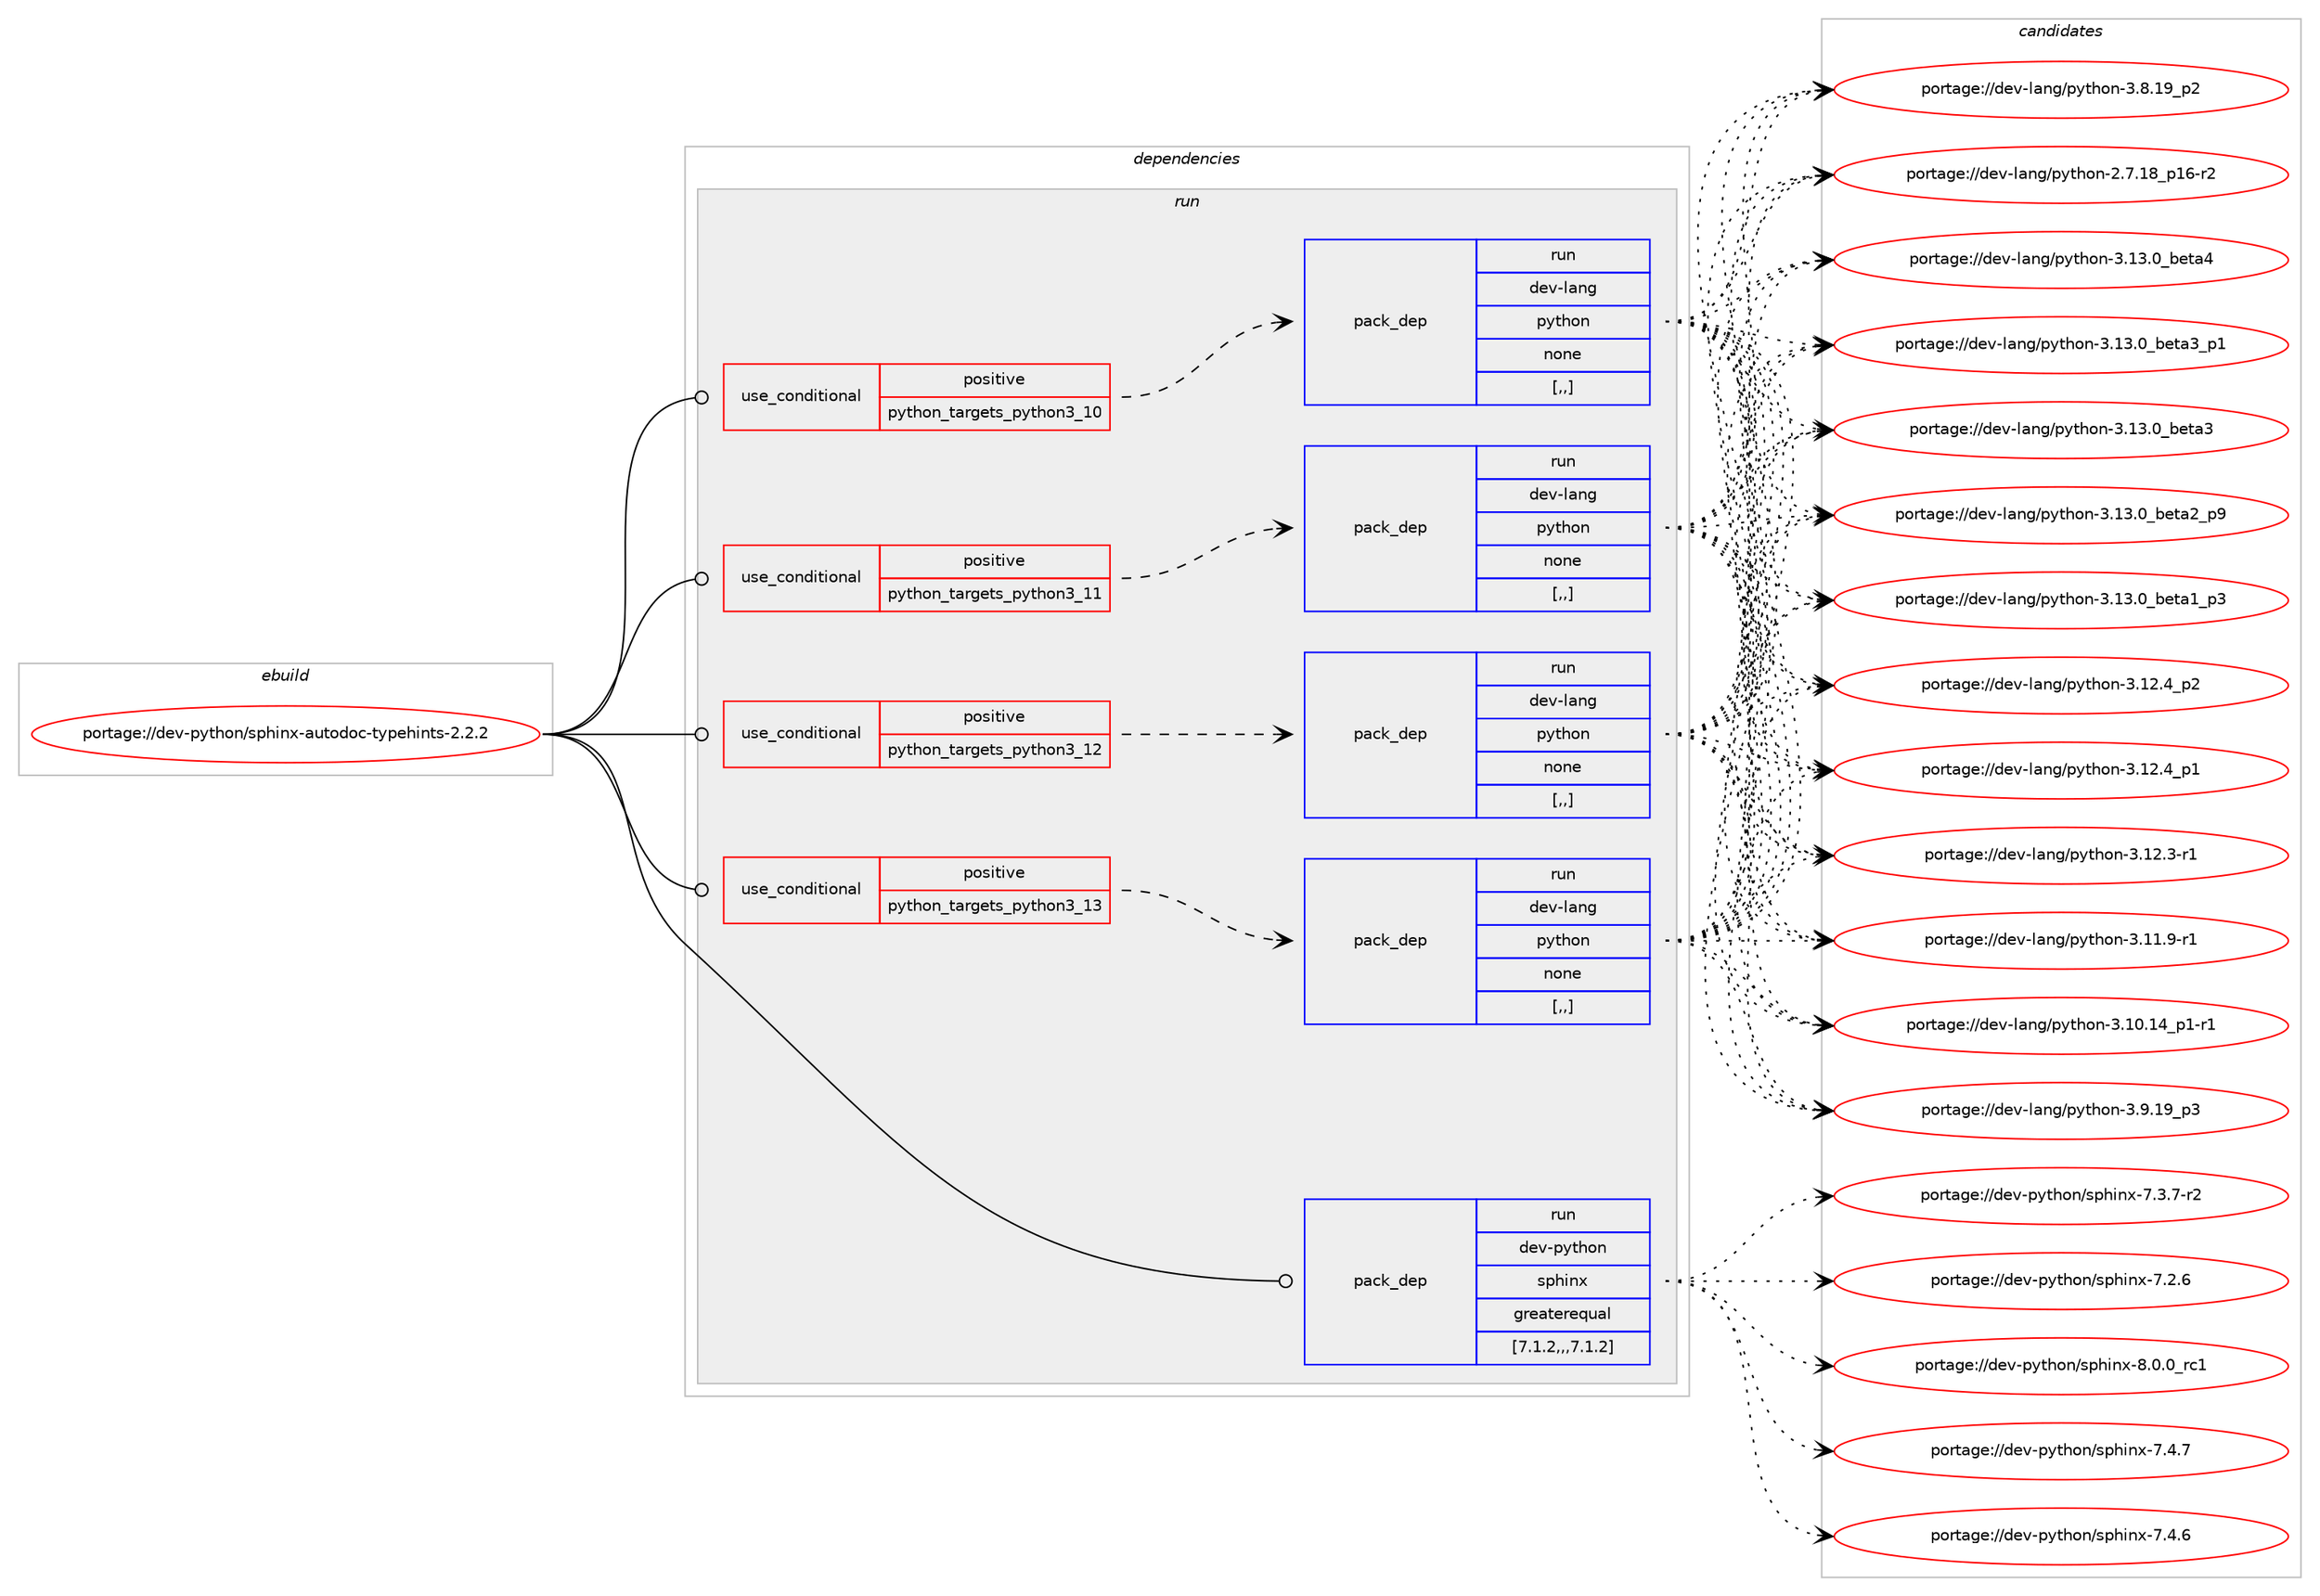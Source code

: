 digraph prolog {

# *************
# Graph options
# *************

newrank=true;
concentrate=true;
compound=true;
graph [rankdir=LR,fontname=Helvetica,fontsize=10,ranksep=1.5];#, ranksep=2.5, nodesep=0.2];
edge  [arrowhead=vee];
node  [fontname=Helvetica,fontsize=10];

# **********
# The ebuild
# **********

subgraph cluster_leftcol {
color=gray;
label=<<i>ebuild</i>>;
id [label="portage://dev-python/sphinx-autodoc-typehints-2.2.2", color=red, width=4, href="../dev-python/sphinx-autodoc-typehints-2.2.2.svg"];
}

# ****************
# The dependencies
# ****************

subgraph cluster_midcol {
color=gray;
label=<<i>dependencies</i>>;
subgraph cluster_compile {
fillcolor="#eeeeee";
style=filled;
label=<<i>compile</i>>;
}
subgraph cluster_compileandrun {
fillcolor="#eeeeee";
style=filled;
label=<<i>compile and run</i>>;
}
subgraph cluster_run {
fillcolor="#eeeeee";
style=filled;
label=<<i>run</i>>;
subgraph cond39828 {
dependency164097 [label=<<TABLE BORDER="0" CELLBORDER="1" CELLSPACING="0" CELLPADDING="4"><TR><TD ROWSPAN="3" CELLPADDING="10">use_conditional</TD></TR><TR><TD>positive</TD></TR><TR><TD>python_targets_python3_10</TD></TR></TABLE>>, shape=none, color=red];
subgraph pack122997 {
dependency164098 [label=<<TABLE BORDER="0" CELLBORDER="1" CELLSPACING="0" CELLPADDING="4" WIDTH="220"><TR><TD ROWSPAN="6" CELLPADDING="30">pack_dep</TD></TR><TR><TD WIDTH="110">run</TD></TR><TR><TD>dev-lang</TD></TR><TR><TD>python</TD></TR><TR><TD>none</TD></TR><TR><TD>[,,]</TD></TR></TABLE>>, shape=none, color=blue];
}
dependency164097:e -> dependency164098:w [weight=20,style="dashed",arrowhead="vee"];
}
id:e -> dependency164097:w [weight=20,style="solid",arrowhead="odot"];
subgraph cond39829 {
dependency164099 [label=<<TABLE BORDER="0" CELLBORDER="1" CELLSPACING="0" CELLPADDING="4"><TR><TD ROWSPAN="3" CELLPADDING="10">use_conditional</TD></TR><TR><TD>positive</TD></TR><TR><TD>python_targets_python3_11</TD></TR></TABLE>>, shape=none, color=red];
subgraph pack122998 {
dependency164100 [label=<<TABLE BORDER="0" CELLBORDER="1" CELLSPACING="0" CELLPADDING="4" WIDTH="220"><TR><TD ROWSPAN="6" CELLPADDING="30">pack_dep</TD></TR><TR><TD WIDTH="110">run</TD></TR><TR><TD>dev-lang</TD></TR><TR><TD>python</TD></TR><TR><TD>none</TD></TR><TR><TD>[,,]</TD></TR></TABLE>>, shape=none, color=blue];
}
dependency164099:e -> dependency164100:w [weight=20,style="dashed",arrowhead="vee"];
}
id:e -> dependency164099:w [weight=20,style="solid",arrowhead="odot"];
subgraph cond39830 {
dependency164101 [label=<<TABLE BORDER="0" CELLBORDER="1" CELLSPACING="0" CELLPADDING="4"><TR><TD ROWSPAN="3" CELLPADDING="10">use_conditional</TD></TR><TR><TD>positive</TD></TR><TR><TD>python_targets_python3_12</TD></TR></TABLE>>, shape=none, color=red];
subgraph pack122999 {
dependency164102 [label=<<TABLE BORDER="0" CELLBORDER="1" CELLSPACING="0" CELLPADDING="4" WIDTH="220"><TR><TD ROWSPAN="6" CELLPADDING="30">pack_dep</TD></TR><TR><TD WIDTH="110">run</TD></TR><TR><TD>dev-lang</TD></TR><TR><TD>python</TD></TR><TR><TD>none</TD></TR><TR><TD>[,,]</TD></TR></TABLE>>, shape=none, color=blue];
}
dependency164101:e -> dependency164102:w [weight=20,style="dashed",arrowhead="vee"];
}
id:e -> dependency164101:w [weight=20,style="solid",arrowhead="odot"];
subgraph cond39831 {
dependency164103 [label=<<TABLE BORDER="0" CELLBORDER="1" CELLSPACING="0" CELLPADDING="4"><TR><TD ROWSPAN="3" CELLPADDING="10">use_conditional</TD></TR><TR><TD>positive</TD></TR><TR><TD>python_targets_python3_13</TD></TR></TABLE>>, shape=none, color=red];
subgraph pack123000 {
dependency164104 [label=<<TABLE BORDER="0" CELLBORDER="1" CELLSPACING="0" CELLPADDING="4" WIDTH="220"><TR><TD ROWSPAN="6" CELLPADDING="30">pack_dep</TD></TR><TR><TD WIDTH="110">run</TD></TR><TR><TD>dev-lang</TD></TR><TR><TD>python</TD></TR><TR><TD>none</TD></TR><TR><TD>[,,]</TD></TR></TABLE>>, shape=none, color=blue];
}
dependency164103:e -> dependency164104:w [weight=20,style="dashed",arrowhead="vee"];
}
id:e -> dependency164103:w [weight=20,style="solid",arrowhead="odot"];
subgraph pack123001 {
dependency164105 [label=<<TABLE BORDER="0" CELLBORDER="1" CELLSPACING="0" CELLPADDING="4" WIDTH="220"><TR><TD ROWSPAN="6" CELLPADDING="30">pack_dep</TD></TR><TR><TD WIDTH="110">run</TD></TR><TR><TD>dev-python</TD></TR><TR><TD>sphinx</TD></TR><TR><TD>greaterequal</TD></TR><TR><TD>[7.1.2,,,7.1.2]</TD></TR></TABLE>>, shape=none, color=blue];
}
id:e -> dependency164105:w [weight=20,style="solid",arrowhead="odot"];
}
}

# **************
# The candidates
# **************

subgraph cluster_choices {
rank=same;
color=gray;
label=<<i>candidates</i>>;

subgraph choice122997 {
color=black;
nodesep=1;
choice1001011184510897110103471121211161041111104551464951464895981011169752 [label="portage://dev-lang/python-3.13.0_beta4", color=red, width=4,href="../dev-lang/python-3.13.0_beta4.svg"];
choice10010111845108971101034711212111610411111045514649514648959810111697519511249 [label="portage://dev-lang/python-3.13.0_beta3_p1", color=red, width=4,href="../dev-lang/python-3.13.0_beta3_p1.svg"];
choice1001011184510897110103471121211161041111104551464951464895981011169751 [label="portage://dev-lang/python-3.13.0_beta3", color=red, width=4,href="../dev-lang/python-3.13.0_beta3.svg"];
choice10010111845108971101034711212111610411111045514649514648959810111697509511257 [label="portage://dev-lang/python-3.13.0_beta2_p9", color=red, width=4,href="../dev-lang/python-3.13.0_beta2_p9.svg"];
choice10010111845108971101034711212111610411111045514649514648959810111697499511251 [label="portage://dev-lang/python-3.13.0_beta1_p3", color=red, width=4,href="../dev-lang/python-3.13.0_beta1_p3.svg"];
choice100101118451089711010347112121116104111110455146495046529511250 [label="portage://dev-lang/python-3.12.4_p2", color=red, width=4,href="../dev-lang/python-3.12.4_p2.svg"];
choice100101118451089711010347112121116104111110455146495046529511249 [label="portage://dev-lang/python-3.12.4_p1", color=red, width=4,href="../dev-lang/python-3.12.4_p1.svg"];
choice100101118451089711010347112121116104111110455146495046514511449 [label="portage://dev-lang/python-3.12.3-r1", color=red, width=4,href="../dev-lang/python-3.12.3-r1.svg"];
choice100101118451089711010347112121116104111110455146494946574511449 [label="portage://dev-lang/python-3.11.9-r1", color=red, width=4,href="../dev-lang/python-3.11.9-r1.svg"];
choice100101118451089711010347112121116104111110455146494846495295112494511449 [label="portage://dev-lang/python-3.10.14_p1-r1", color=red, width=4,href="../dev-lang/python-3.10.14_p1-r1.svg"];
choice100101118451089711010347112121116104111110455146574649579511251 [label="portage://dev-lang/python-3.9.19_p3", color=red, width=4,href="../dev-lang/python-3.9.19_p3.svg"];
choice100101118451089711010347112121116104111110455146564649579511250 [label="portage://dev-lang/python-3.8.19_p2", color=red, width=4,href="../dev-lang/python-3.8.19_p2.svg"];
choice100101118451089711010347112121116104111110455046554649569511249544511450 [label="portage://dev-lang/python-2.7.18_p16-r2", color=red, width=4,href="../dev-lang/python-2.7.18_p16-r2.svg"];
dependency164098:e -> choice1001011184510897110103471121211161041111104551464951464895981011169752:w [style=dotted,weight="100"];
dependency164098:e -> choice10010111845108971101034711212111610411111045514649514648959810111697519511249:w [style=dotted,weight="100"];
dependency164098:e -> choice1001011184510897110103471121211161041111104551464951464895981011169751:w [style=dotted,weight="100"];
dependency164098:e -> choice10010111845108971101034711212111610411111045514649514648959810111697509511257:w [style=dotted,weight="100"];
dependency164098:e -> choice10010111845108971101034711212111610411111045514649514648959810111697499511251:w [style=dotted,weight="100"];
dependency164098:e -> choice100101118451089711010347112121116104111110455146495046529511250:w [style=dotted,weight="100"];
dependency164098:e -> choice100101118451089711010347112121116104111110455146495046529511249:w [style=dotted,weight="100"];
dependency164098:e -> choice100101118451089711010347112121116104111110455146495046514511449:w [style=dotted,weight="100"];
dependency164098:e -> choice100101118451089711010347112121116104111110455146494946574511449:w [style=dotted,weight="100"];
dependency164098:e -> choice100101118451089711010347112121116104111110455146494846495295112494511449:w [style=dotted,weight="100"];
dependency164098:e -> choice100101118451089711010347112121116104111110455146574649579511251:w [style=dotted,weight="100"];
dependency164098:e -> choice100101118451089711010347112121116104111110455146564649579511250:w [style=dotted,weight="100"];
dependency164098:e -> choice100101118451089711010347112121116104111110455046554649569511249544511450:w [style=dotted,weight="100"];
}
subgraph choice122998 {
color=black;
nodesep=1;
choice1001011184510897110103471121211161041111104551464951464895981011169752 [label="portage://dev-lang/python-3.13.0_beta4", color=red, width=4,href="../dev-lang/python-3.13.0_beta4.svg"];
choice10010111845108971101034711212111610411111045514649514648959810111697519511249 [label="portage://dev-lang/python-3.13.0_beta3_p1", color=red, width=4,href="../dev-lang/python-3.13.0_beta3_p1.svg"];
choice1001011184510897110103471121211161041111104551464951464895981011169751 [label="portage://dev-lang/python-3.13.0_beta3", color=red, width=4,href="../dev-lang/python-3.13.0_beta3.svg"];
choice10010111845108971101034711212111610411111045514649514648959810111697509511257 [label="portage://dev-lang/python-3.13.0_beta2_p9", color=red, width=4,href="../dev-lang/python-3.13.0_beta2_p9.svg"];
choice10010111845108971101034711212111610411111045514649514648959810111697499511251 [label="portage://dev-lang/python-3.13.0_beta1_p3", color=red, width=4,href="../dev-lang/python-3.13.0_beta1_p3.svg"];
choice100101118451089711010347112121116104111110455146495046529511250 [label="portage://dev-lang/python-3.12.4_p2", color=red, width=4,href="../dev-lang/python-3.12.4_p2.svg"];
choice100101118451089711010347112121116104111110455146495046529511249 [label="portage://dev-lang/python-3.12.4_p1", color=red, width=4,href="../dev-lang/python-3.12.4_p1.svg"];
choice100101118451089711010347112121116104111110455146495046514511449 [label="portage://dev-lang/python-3.12.3-r1", color=red, width=4,href="../dev-lang/python-3.12.3-r1.svg"];
choice100101118451089711010347112121116104111110455146494946574511449 [label="portage://dev-lang/python-3.11.9-r1", color=red, width=4,href="../dev-lang/python-3.11.9-r1.svg"];
choice100101118451089711010347112121116104111110455146494846495295112494511449 [label="portage://dev-lang/python-3.10.14_p1-r1", color=red, width=4,href="../dev-lang/python-3.10.14_p1-r1.svg"];
choice100101118451089711010347112121116104111110455146574649579511251 [label="portage://dev-lang/python-3.9.19_p3", color=red, width=4,href="../dev-lang/python-3.9.19_p3.svg"];
choice100101118451089711010347112121116104111110455146564649579511250 [label="portage://dev-lang/python-3.8.19_p2", color=red, width=4,href="../dev-lang/python-3.8.19_p2.svg"];
choice100101118451089711010347112121116104111110455046554649569511249544511450 [label="portage://dev-lang/python-2.7.18_p16-r2", color=red, width=4,href="../dev-lang/python-2.7.18_p16-r2.svg"];
dependency164100:e -> choice1001011184510897110103471121211161041111104551464951464895981011169752:w [style=dotted,weight="100"];
dependency164100:e -> choice10010111845108971101034711212111610411111045514649514648959810111697519511249:w [style=dotted,weight="100"];
dependency164100:e -> choice1001011184510897110103471121211161041111104551464951464895981011169751:w [style=dotted,weight="100"];
dependency164100:e -> choice10010111845108971101034711212111610411111045514649514648959810111697509511257:w [style=dotted,weight="100"];
dependency164100:e -> choice10010111845108971101034711212111610411111045514649514648959810111697499511251:w [style=dotted,weight="100"];
dependency164100:e -> choice100101118451089711010347112121116104111110455146495046529511250:w [style=dotted,weight="100"];
dependency164100:e -> choice100101118451089711010347112121116104111110455146495046529511249:w [style=dotted,weight="100"];
dependency164100:e -> choice100101118451089711010347112121116104111110455146495046514511449:w [style=dotted,weight="100"];
dependency164100:e -> choice100101118451089711010347112121116104111110455146494946574511449:w [style=dotted,weight="100"];
dependency164100:e -> choice100101118451089711010347112121116104111110455146494846495295112494511449:w [style=dotted,weight="100"];
dependency164100:e -> choice100101118451089711010347112121116104111110455146574649579511251:w [style=dotted,weight="100"];
dependency164100:e -> choice100101118451089711010347112121116104111110455146564649579511250:w [style=dotted,weight="100"];
dependency164100:e -> choice100101118451089711010347112121116104111110455046554649569511249544511450:w [style=dotted,weight="100"];
}
subgraph choice122999 {
color=black;
nodesep=1;
choice1001011184510897110103471121211161041111104551464951464895981011169752 [label="portage://dev-lang/python-3.13.0_beta4", color=red, width=4,href="../dev-lang/python-3.13.0_beta4.svg"];
choice10010111845108971101034711212111610411111045514649514648959810111697519511249 [label="portage://dev-lang/python-3.13.0_beta3_p1", color=red, width=4,href="../dev-lang/python-3.13.0_beta3_p1.svg"];
choice1001011184510897110103471121211161041111104551464951464895981011169751 [label="portage://dev-lang/python-3.13.0_beta3", color=red, width=4,href="../dev-lang/python-3.13.0_beta3.svg"];
choice10010111845108971101034711212111610411111045514649514648959810111697509511257 [label="portage://dev-lang/python-3.13.0_beta2_p9", color=red, width=4,href="../dev-lang/python-3.13.0_beta2_p9.svg"];
choice10010111845108971101034711212111610411111045514649514648959810111697499511251 [label="portage://dev-lang/python-3.13.0_beta1_p3", color=red, width=4,href="../dev-lang/python-3.13.0_beta1_p3.svg"];
choice100101118451089711010347112121116104111110455146495046529511250 [label="portage://dev-lang/python-3.12.4_p2", color=red, width=4,href="../dev-lang/python-3.12.4_p2.svg"];
choice100101118451089711010347112121116104111110455146495046529511249 [label="portage://dev-lang/python-3.12.4_p1", color=red, width=4,href="../dev-lang/python-3.12.4_p1.svg"];
choice100101118451089711010347112121116104111110455146495046514511449 [label="portage://dev-lang/python-3.12.3-r1", color=red, width=4,href="../dev-lang/python-3.12.3-r1.svg"];
choice100101118451089711010347112121116104111110455146494946574511449 [label="portage://dev-lang/python-3.11.9-r1", color=red, width=4,href="../dev-lang/python-3.11.9-r1.svg"];
choice100101118451089711010347112121116104111110455146494846495295112494511449 [label="portage://dev-lang/python-3.10.14_p1-r1", color=red, width=4,href="../dev-lang/python-3.10.14_p1-r1.svg"];
choice100101118451089711010347112121116104111110455146574649579511251 [label="portage://dev-lang/python-3.9.19_p3", color=red, width=4,href="../dev-lang/python-3.9.19_p3.svg"];
choice100101118451089711010347112121116104111110455146564649579511250 [label="portage://dev-lang/python-3.8.19_p2", color=red, width=4,href="../dev-lang/python-3.8.19_p2.svg"];
choice100101118451089711010347112121116104111110455046554649569511249544511450 [label="portage://dev-lang/python-2.7.18_p16-r2", color=red, width=4,href="../dev-lang/python-2.7.18_p16-r2.svg"];
dependency164102:e -> choice1001011184510897110103471121211161041111104551464951464895981011169752:w [style=dotted,weight="100"];
dependency164102:e -> choice10010111845108971101034711212111610411111045514649514648959810111697519511249:w [style=dotted,weight="100"];
dependency164102:e -> choice1001011184510897110103471121211161041111104551464951464895981011169751:w [style=dotted,weight="100"];
dependency164102:e -> choice10010111845108971101034711212111610411111045514649514648959810111697509511257:w [style=dotted,weight="100"];
dependency164102:e -> choice10010111845108971101034711212111610411111045514649514648959810111697499511251:w [style=dotted,weight="100"];
dependency164102:e -> choice100101118451089711010347112121116104111110455146495046529511250:w [style=dotted,weight="100"];
dependency164102:e -> choice100101118451089711010347112121116104111110455146495046529511249:w [style=dotted,weight="100"];
dependency164102:e -> choice100101118451089711010347112121116104111110455146495046514511449:w [style=dotted,weight="100"];
dependency164102:e -> choice100101118451089711010347112121116104111110455146494946574511449:w [style=dotted,weight="100"];
dependency164102:e -> choice100101118451089711010347112121116104111110455146494846495295112494511449:w [style=dotted,weight="100"];
dependency164102:e -> choice100101118451089711010347112121116104111110455146574649579511251:w [style=dotted,weight="100"];
dependency164102:e -> choice100101118451089711010347112121116104111110455146564649579511250:w [style=dotted,weight="100"];
dependency164102:e -> choice100101118451089711010347112121116104111110455046554649569511249544511450:w [style=dotted,weight="100"];
}
subgraph choice123000 {
color=black;
nodesep=1;
choice1001011184510897110103471121211161041111104551464951464895981011169752 [label="portage://dev-lang/python-3.13.0_beta4", color=red, width=4,href="../dev-lang/python-3.13.0_beta4.svg"];
choice10010111845108971101034711212111610411111045514649514648959810111697519511249 [label="portage://dev-lang/python-3.13.0_beta3_p1", color=red, width=4,href="../dev-lang/python-3.13.0_beta3_p1.svg"];
choice1001011184510897110103471121211161041111104551464951464895981011169751 [label="portage://dev-lang/python-3.13.0_beta3", color=red, width=4,href="../dev-lang/python-3.13.0_beta3.svg"];
choice10010111845108971101034711212111610411111045514649514648959810111697509511257 [label="portage://dev-lang/python-3.13.0_beta2_p9", color=red, width=4,href="../dev-lang/python-3.13.0_beta2_p9.svg"];
choice10010111845108971101034711212111610411111045514649514648959810111697499511251 [label="portage://dev-lang/python-3.13.0_beta1_p3", color=red, width=4,href="../dev-lang/python-3.13.0_beta1_p3.svg"];
choice100101118451089711010347112121116104111110455146495046529511250 [label="portage://dev-lang/python-3.12.4_p2", color=red, width=4,href="../dev-lang/python-3.12.4_p2.svg"];
choice100101118451089711010347112121116104111110455146495046529511249 [label="portage://dev-lang/python-3.12.4_p1", color=red, width=4,href="../dev-lang/python-3.12.4_p1.svg"];
choice100101118451089711010347112121116104111110455146495046514511449 [label="portage://dev-lang/python-3.12.3-r1", color=red, width=4,href="../dev-lang/python-3.12.3-r1.svg"];
choice100101118451089711010347112121116104111110455146494946574511449 [label="portage://dev-lang/python-3.11.9-r1", color=red, width=4,href="../dev-lang/python-3.11.9-r1.svg"];
choice100101118451089711010347112121116104111110455146494846495295112494511449 [label="portage://dev-lang/python-3.10.14_p1-r1", color=red, width=4,href="../dev-lang/python-3.10.14_p1-r1.svg"];
choice100101118451089711010347112121116104111110455146574649579511251 [label="portage://dev-lang/python-3.9.19_p3", color=red, width=4,href="../dev-lang/python-3.9.19_p3.svg"];
choice100101118451089711010347112121116104111110455146564649579511250 [label="portage://dev-lang/python-3.8.19_p2", color=red, width=4,href="../dev-lang/python-3.8.19_p2.svg"];
choice100101118451089711010347112121116104111110455046554649569511249544511450 [label="portage://dev-lang/python-2.7.18_p16-r2", color=red, width=4,href="../dev-lang/python-2.7.18_p16-r2.svg"];
dependency164104:e -> choice1001011184510897110103471121211161041111104551464951464895981011169752:w [style=dotted,weight="100"];
dependency164104:e -> choice10010111845108971101034711212111610411111045514649514648959810111697519511249:w [style=dotted,weight="100"];
dependency164104:e -> choice1001011184510897110103471121211161041111104551464951464895981011169751:w [style=dotted,weight="100"];
dependency164104:e -> choice10010111845108971101034711212111610411111045514649514648959810111697509511257:w [style=dotted,weight="100"];
dependency164104:e -> choice10010111845108971101034711212111610411111045514649514648959810111697499511251:w [style=dotted,weight="100"];
dependency164104:e -> choice100101118451089711010347112121116104111110455146495046529511250:w [style=dotted,weight="100"];
dependency164104:e -> choice100101118451089711010347112121116104111110455146495046529511249:w [style=dotted,weight="100"];
dependency164104:e -> choice100101118451089711010347112121116104111110455146495046514511449:w [style=dotted,weight="100"];
dependency164104:e -> choice100101118451089711010347112121116104111110455146494946574511449:w [style=dotted,weight="100"];
dependency164104:e -> choice100101118451089711010347112121116104111110455146494846495295112494511449:w [style=dotted,weight="100"];
dependency164104:e -> choice100101118451089711010347112121116104111110455146574649579511251:w [style=dotted,weight="100"];
dependency164104:e -> choice100101118451089711010347112121116104111110455146564649579511250:w [style=dotted,weight="100"];
dependency164104:e -> choice100101118451089711010347112121116104111110455046554649569511249544511450:w [style=dotted,weight="100"];
}
subgraph choice123001 {
color=black;
nodesep=1;
choice1001011184511212111610411111047115112104105110120455646484648951149949 [label="portage://dev-python/sphinx-8.0.0_rc1", color=red, width=4,href="../dev-python/sphinx-8.0.0_rc1.svg"];
choice1001011184511212111610411111047115112104105110120455546524655 [label="portage://dev-python/sphinx-7.4.7", color=red, width=4,href="../dev-python/sphinx-7.4.7.svg"];
choice1001011184511212111610411111047115112104105110120455546524654 [label="portage://dev-python/sphinx-7.4.6", color=red, width=4,href="../dev-python/sphinx-7.4.6.svg"];
choice10010111845112121116104111110471151121041051101204555465146554511450 [label="portage://dev-python/sphinx-7.3.7-r2", color=red, width=4,href="../dev-python/sphinx-7.3.7-r2.svg"];
choice1001011184511212111610411111047115112104105110120455546504654 [label="portage://dev-python/sphinx-7.2.6", color=red, width=4,href="../dev-python/sphinx-7.2.6.svg"];
dependency164105:e -> choice1001011184511212111610411111047115112104105110120455646484648951149949:w [style=dotted,weight="100"];
dependency164105:e -> choice1001011184511212111610411111047115112104105110120455546524655:w [style=dotted,weight="100"];
dependency164105:e -> choice1001011184511212111610411111047115112104105110120455546524654:w [style=dotted,weight="100"];
dependency164105:e -> choice10010111845112121116104111110471151121041051101204555465146554511450:w [style=dotted,weight="100"];
dependency164105:e -> choice1001011184511212111610411111047115112104105110120455546504654:w [style=dotted,weight="100"];
}
}

}
